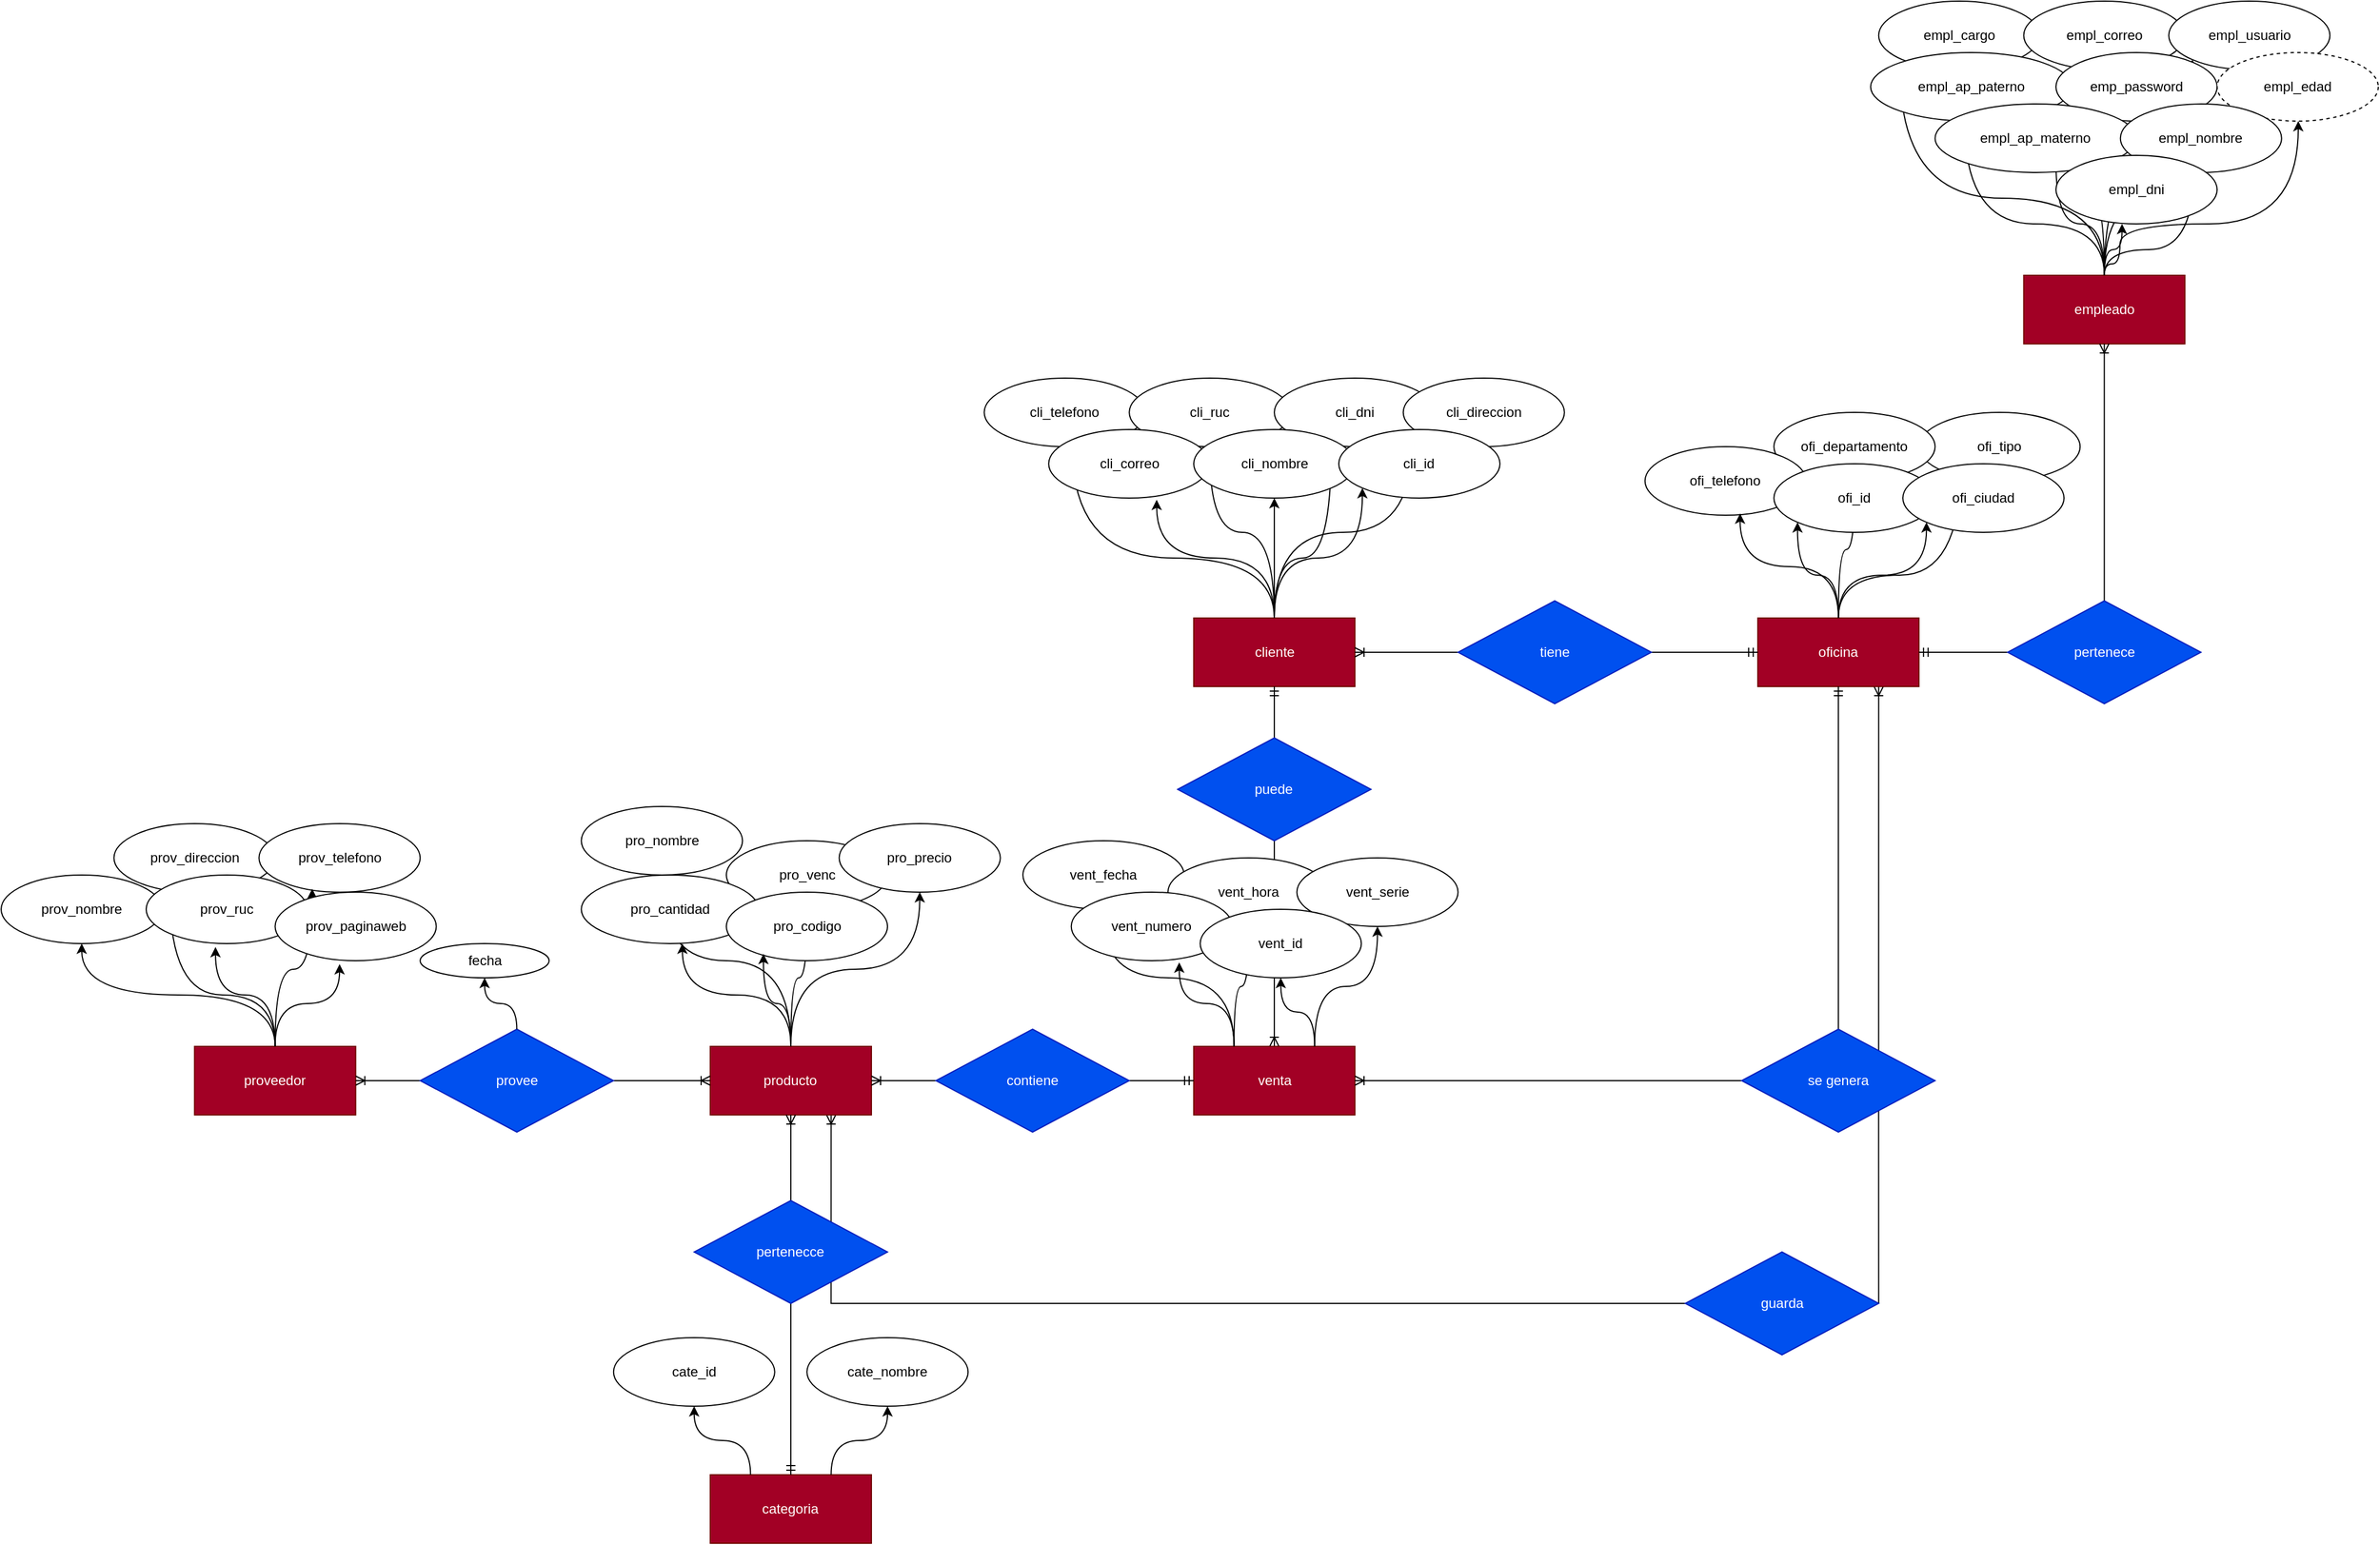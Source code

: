 <mxfile version="13.5.9" type="github">
  <diagram id="CTpA0QTXxDnQQ8EtdJ9_" name="Page-1">
    <mxGraphModel dx="1413" dy="803" grid="1" gridSize="10" guides="1" tooltips="1" connect="1" arrows="1" fold="1" page="1" pageScale="1" pageWidth="2336" pageHeight="1654" math="0" shadow="0">
      <root>
        <mxCell id="0" />
        <mxCell id="1" parent="0" />
        <mxCell id="QlOECz-pCgplSlTq12S1-112" value="" style="group;strokeWidth=1;spacing=2;" vertex="1" connectable="0" parent="1">
          <mxGeometry x="160" y="160" width="2080" height="1350" as="geometry" />
        </mxCell>
        <mxCell id="QlOECz-pCgplSlTq12S1-31" value="" style="edgeStyle=orthogonalEdgeStyle;curved=1;rounded=0;orthogonalLoop=1;jettySize=auto;entryX=0;entryY=0;entryDx=0;entryDy=0;strokeWidth=1;spacing=2;" edge="1" parent="QlOECz-pCgplSlTq12S1-112" source="oqdKzbr62dSj7rIHaAl7-6" target="QlOECz-pCgplSlTq12S1-19">
          <mxGeometry relative="1" as="geometry" />
        </mxCell>
        <mxCell id="QlOECz-pCgplSlTq12S1-30" value="" style="edgeStyle=orthogonalEdgeStyle;curved=1;rounded=0;orthogonalLoop=1;jettySize=auto;entryX=0;entryY=0;entryDx=0;entryDy=0;strokeWidth=1;spacing=2;" edge="1" parent="QlOECz-pCgplSlTq12S1-112" source="oqdKzbr62dSj7rIHaAl7-6" target="QlOECz-pCgplSlTq12S1-22">
          <mxGeometry relative="1" as="geometry" />
        </mxCell>
        <mxCell id="QlOECz-pCgplSlTq12S1-29" value="" style="edgeStyle=orthogonalEdgeStyle;curved=1;rounded=0;orthogonalLoop=1;jettySize=auto;entryX=0.6;entryY=0.75;entryDx=0;entryDy=0;entryPerimeter=0;strokeWidth=1;spacing=2;" edge="1" parent="QlOECz-pCgplSlTq12S1-112" source="oqdKzbr62dSj7rIHaAl7-6" target="QlOECz-pCgplSlTq12S1-22">
          <mxGeometry relative="1" as="geometry" />
        </mxCell>
        <mxCell id="QlOECz-pCgplSlTq12S1-32" value="" style="edgeStyle=orthogonalEdgeStyle;curved=1;rounded=0;orthogonalLoop=1;jettySize=auto;entryX=0;entryY=0;entryDx=0;entryDy=0;strokeWidth=1;spacing=2;" edge="1" parent="QlOECz-pCgplSlTq12S1-112" source="oqdKzbr62dSj7rIHaAl7-6" target="QlOECz-pCgplSlTq12S1-20">
          <mxGeometry relative="1" as="geometry" />
        </mxCell>
        <mxCell id="QlOECz-pCgplSlTq12S1-25" value="" style="edgeStyle=orthogonalEdgeStyle;curved=1;rounded=0;orthogonalLoop=1;jettySize=auto;entryX=0.94;entryY=0.275;entryDx=0;entryDy=0;entryPerimeter=0;strokeWidth=1;spacing=2;" edge="1" parent="QlOECz-pCgplSlTq12S1-112" source="oqdKzbr62dSj7rIHaAl7-6" target="QlOECz-pCgplSlTq12S1-20">
          <mxGeometry relative="1" as="geometry" />
        </mxCell>
        <mxCell id="QlOECz-pCgplSlTq12S1-27" value="" style="edgeStyle=orthogonalEdgeStyle;curved=1;rounded=0;orthogonalLoop=1;jettySize=auto;entryX=1;entryY=0;entryDx=0;entryDy=0;strokeWidth=1;spacing=2;" edge="1" parent="QlOECz-pCgplSlTq12S1-112" source="oqdKzbr62dSj7rIHaAl7-6" target="QlOECz-pCgplSlTq12S1-24">
          <mxGeometry relative="1" as="geometry" />
        </mxCell>
        <mxCell id="QlOECz-pCgplSlTq12S1-40" value="" style="edgeStyle=orthogonalEdgeStyle;curved=1;rounded=0;orthogonalLoop=1;jettySize=auto;entryX=0.36;entryY=-0.1;entryDx=0;entryDy=0;entryPerimeter=0;strokeWidth=1;spacing=2;" edge="1" parent="QlOECz-pCgplSlTq12S1-112" source="oqdKzbr62dSj7rIHaAl7-5" target="QlOECz-pCgplSlTq12S1-39">
          <mxGeometry relative="1" as="geometry" />
        </mxCell>
        <mxCell id="QlOECz-pCgplSlTq12S1-10" value="" style="edgeStyle=orthogonalEdgeStyle;curved=1;rounded=0;orthogonalLoop=1;jettySize=auto;entryX=1;entryY=0;entryDx=0;entryDy=0;strokeWidth=1;spacing=2;" edge="1" parent="QlOECz-pCgplSlTq12S1-112" source="oqdKzbr62dSj7rIHaAl7-1" target="QlOECz-pCgplSlTq12S1-6">
          <mxGeometry relative="1" as="geometry" />
        </mxCell>
        <mxCell id="QlOECz-pCgplSlTq12S1-13" value="" style="edgeStyle=orthogonalEdgeStyle;curved=1;rounded=0;orthogonalLoop=1;jettySize=auto;entryX=0;entryY=0;entryDx=0;entryDy=0;strokeWidth=1;spacing=2;" edge="1" parent="QlOECz-pCgplSlTq12S1-112" source="oqdKzbr62dSj7rIHaAl7-1" target="QlOECz-pCgplSlTq12S1-3">
          <mxGeometry relative="1" as="geometry" />
        </mxCell>
        <mxCell id="QlOECz-pCgplSlTq12S1-78" value="" style="edgeStyle=orthogonalEdgeStyle;curved=1;rounded=0;orthogonalLoop=1;jettySize=auto;entryX=0;entryY=0;entryDx=0;entryDy=0;strokeWidth=1;spacing=2;" edge="1" parent="QlOECz-pCgplSlTq12S1-112" source="oqdKzbr62dSj7rIHaAl7-10" target="QlOECz-pCgplSlTq12S1-70">
          <mxGeometry relative="1" as="geometry" />
        </mxCell>
        <mxCell id="QlOECz-pCgplSlTq12S1-89" value="" style="edgeStyle=orthogonalEdgeStyle;curved=1;rounded=0;orthogonalLoop=1;jettySize=auto;entryX=0.5;entryY=0;entryDx=0;entryDy=0;endArrow=ERoneToMany;endFill=0;strokeWidth=1;spacing=2;" edge="1" parent="QlOECz-pCgplSlTq12S1-112" source="QlOECz-pCgplSlTq12S1-86" target="oqdKzbr62dSj7rIHaAl7-7">
          <mxGeometry relative="1" as="geometry" />
        </mxCell>
        <mxCell id="QlOECz-pCgplSlTq12S1-109" value="" style="edgeStyle=orthogonalEdgeStyle;rounded=0;orthogonalLoop=1;jettySize=auto;entryX=0.75;entryY=1;entryDx=0;entryDy=0;endArrow=ERoneToMany;endFill=0;exitX=1;exitY=0.5;exitDx=0;exitDy=0;strokeWidth=1;spacing=2;" edge="1" parent="QlOECz-pCgplSlTq12S1-112" source="QlOECz-pCgplSlTq12S1-106" target="oqdKzbr62dSj7rIHaAl7-5">
          <mxGeometry relative="1" as="geometry">
            <Array as="points">
              <mxPoint x="1642.847" y="1005.0" />
              <mxPoint x="1642.847" y="1005.0" />
            </Array>
          </mxGeometry>
        </mxCell>
        <mxCell id="QlOECz-pCgplSlTq12S1-107" value="" style="edgeStyle=orthogonalEdgeStyle;rounded=0;orthogonalLoop=1;jettySize=auto;entryX=0.75;entryY=1;entryDx=0;entryDy=0;endArrow=ERoneToMany;endFill=0;strokeWidth=1;spacing=2;" edge="1" parent="QlOECz-pCgplSlTq12S1-112" source="QlOECz-pCgplSlTq12S1-106" target="oqdKzbr62dSj7rIHaAl7-8">
          <mxGeometry relative="1" as="geometry" />
        </mxCell>
        <mxCell id="QlOECz-pCgplSlTq12S1-71" value="prov_direccion" style="ellipse;whiteSpace=wrap;align=center;strokeWidth=1;spacing=2;" vertex="1" parent="QlOECz-pCgplSlTq12S1-112">
          <mxGeometry x="98.712" y="720.0" width="141.017" height="60.0" as="geometry" />
        </mxCell>
        <mxCell id="oqdKzbr62dSj7rIHaAl7-1" value="cliente" style="whiteSpace=wrap;align=center;fillColor=#a20025;strokeColor=#6F0000;fontColor=#ffffff;strokeWidth=1;spacing=2;" parent="QlOECz-pCgplSlTq12S1-112" vertex="1">
          <mxGeometry x="1043.525" y="540.0" width="141.017" height="60.0" as="geometry" />
        </mxCell>
        <mxCell id="oqdKzbr62dSj7rIHaAl7-5" value="oficina" style="whiteSpace=wrap;align=center;fillColor=#a20025;strokeColor=#6F0000;fontColor=#ffffff;strokeWidth=1;spacing=2;" parent="QlOECz-pCgplSlTq12S1-112" vertex="1">
          <mxGeometry x="1537.085" y="540.0" width="141.017" height="60.0" as="geometry" />
        </mxCell>
        <mxCell id="oqdKzbr62dSj7rIHaAl7-6" value="empleado" style="whiteSpace=wrap;align=center;fillColor=#a20025;strokeColor=#6F0000;fontColor=#ffffff;strokeWidth=1;spacing=2;" parent="QlOECz-pCgplSlTq12S1-112" vertex="1">
          <mxGeometry x="1769.763" y="240.0" width="141.017" height="60.0" as="geometry" />
        </mxCell>
        <mxCell id="oqdKzbr62dSj7rIHaAl7-7" value="venta" style="whiteSpace=wrap;align=center;fillColor=#a20025;strokeColor=#6F0000;fontColor=#ffffff;strokeWidth=1;spacing=2;" parent="QlOECz-pCgplSlTq12S1-112" vertex="1">
          <mxGeometry x="1043.525" y="915.0" width="141.017" height="60.0" as="geometry" />
        </mxCell>
        <mxCell id="oqdKzbr62dSj7rIHaAl7-8" value="producto" style="whiteSpace=wrap;align=center;fillColor=#a20025;strokeColor=#6F0000;fontColor=#ffffff;strokeWidth=1;spacing=2;" parent="QlOECz-pCgplSlTq12S1-112" vertex="1">
          <mxGeometry x="620.475" y="915.0" width="141.017" height="60.0" as="geometry" />
        </mxCell>
        <mxCell id="oqdKzbr62dSj7rIHaAl7-9" value="categoria" style="whiteSpace=wrap;align=center;fillColor=#a20025;strokeColor=#6F0000;fontColor=#ffffff;strokeWidth=1;spacing=2;" parent="QlOECz-pCgplSlTq12S1-112" vertex="1">
          <mxGeometry x="620.475" y="1290.0" width="141.017" height="60.0" as="geometry" />
        </mxCell>
        <mxCell id="oqdKzbr62dSj7rIHaAl7-10" value="proveedor" style="whiteSpace=wrap;align=center;fillColor=#a20025;strokeColor=#6F0000;fontColor=#ffffff;strokeWidth=1;spacing=2;" parent="QlOECz-pCgplSlTq12S1-112" vertex="1">
          <mxGeometry x="169.22" y="915.0" width="141.017" height="60.0" as="geometry" />
        </mxCell>
        <mxCell id="QlOECz-pCgplSlTq12S1-1" value="cli_telefono" style="ellipse;whiteSpace=wrap;align=center;strokeWidth=1;spacing=2;" vertex="1" parent="QlOECz-pCgplSlTq12S1-112">
          <mxGeometry x="860.203" y="330.0" width="141.017" height="60.0" as="geometry" />
        </mxCell>
        <mxCell id="QlOECz-pCgplSlTq12S1-2" value="cli_ruc" style="ellipse;whiteSpace=wrap;align=center;strokeWidth=1;spacing=2;" vertex="1" parent="QlOECz-pCgplSlTq12S1-112">
          <mxGeometry x="987.119" y="330.0" width="141.017" height="60.0" as="geometry" />
        </mxCell>
        <mxCell id="QlOECz-pCgplSlTq12S1-12" value="" style="edgeStyle=orthogonalEdgeStyle;curved=1;rounded=0;orthogonalLoop=1;jettySize=auto;strokeWidth=1;spacing=2;" edge="1" parent="QlOECz-pCgplSlTq12S1-112" source="oqdKzbr62dSj7rIHaAl7-1" target="QlOECz-pCgplSlTq12S1-2">
          <mxGeometry relative="1" as="geometry" />
        </mxCell>
        <mxCell id="QlOECz-pCgplSlTq12S1-3" value="cli_correo" style="ellipse;whiteSpace=wrap;align=center;strokeWidth=1;spacing=2;" vertex="1" parent="QlOECz-pCgplSlTq12S1-112">
          <mxGeometry x="916.61" y="375.0" width="141.017" height="60.0" as="geometry" />
        </mxCell>
        <mxCell id="QlOECz-pCgplSlTq12S1-14" value="" style="edgeStyle=orthogonalEdgeStyle;curved=1;rounded=0;orthogonalLoop=1;jettySize=auto;entryX=0.67;entryY=1.025;entryDx=0;entryDy=0;entryPerimeter=0;strokeWidth=1;spacing=2;" edge="1" parent="QlOECz-pCgplSlTq12S1-112" source="oqdKzbr62dSj7rIHaAl7-1" target="QlOECz-pCgplSlTq12S1-3">
          <mxGeometry relative="1" as="geometry" />
        </mxCell>
        <mxCell id="QlOECz-pCgplSlTq12S1-4" value="cli_dni" style="ellipse;whiteSpace=wrap;align=center;strokeWidth=1;spacing=2;" vertex="1" parent="QlOECz-pCgplSlTq12S1-112">
          <mxGeometry x="1114.034" y="330.0" width="141.017" height="60.0" as="geometry" />
        </mxCell>
        <mxCell id="QlOECz-pCgplSlTq12S1-8" value="" style="edgeStyle=orthogonalEdgeStyle;rounded=0;orthogonalLoop=1;jettySize=auto;entryX=1;entryY=1;entryDx=0;entryDy=0;curved=1;strokeWidth=1;spacing=2;" edge="1" parent="QlOECz-pCgplSlTq12S1-112" source="oqdKzbr62dSj7rIHaAl7-1" target="QlOECz-pCgplSlTq12S1-4">
          <mxGeometry relative="1" as="geometry" />
        </mxCell>
        <mxCell id="QlOECz-pCgplSlTq12S1-5" value="cli_direccion" style="ellipse;whiteSpace=wrap;align=center;strokeWidth=1;spacing=2;" vertex="1" parent="QlOECz-pCgplSlTq12S1-112">
          <mxGeometry x="1226.847" y="330.0" width="141.017" height="60.0" as="geometry" />
        </mxCell>
        <mxCell id="QlOECz-pCgplSlTq12S1-6" value="cli_nombre" style="ellipse;whiteSpace=wrap;align=center;strokeWidth=1;spacing=2;" vertex="1" parent="QlOECz-pCgplSlTq12S1-112">
          <mxGeometry x="1043.525" y="375.0" width="141.017" height="60.0" as="geometry" />
        </mxCell>
        <mxCell id="QlOECz-pCgplSlTq12S1-11" value="" style="edgeStyle=orthogonalEdgeStyle;curved=1;rounded=0;orthogonalLoop=1;jettySize=auto;entryX=0.5;entryY=1;entryDx=0;entryDy=0;strokeWidth=1;spacing=2;" edge="1" parent="QlOECz-pCgplSlTq12S1-112" source="oqdKzbr62dSj7rIHaAl7-1" target="QlOECz-pCgplSlTq12S1-6">
          <mxGeometry relative="1" as="geometry" />
        </mxCell>
        <mxCell id="QlOECz-pCgplSlTq12S1-7" value="cli_id" style="ellipse;whiteSpace=wrap;align=center;strokeWidth=1;spacing=2;" vertex="1" parent="QlOECz-pCgplSlTq12S1-112">
          <mxGeometry x="1170.441" y="375.0" width="141.017" height="60.0" as="geometry" />
        </mxCell>
        <mxCell id="QlOECz-pCgplSlTq12S1-9" value="" style="edgeStyle=orthogonalEdgeStyle;curved=1;rounded=0;orthogonalLoop=1;jettySize=auto;entryX=0;entryY=1;entryDx=0;entryDy=0;strokeWidth=1;spacing=2;" edge="1" parent="QlOECz-pCgplSlTq12S1-112" source="oqdKzbr62dSj7rIHaAl7-1" target="QlOECz-pCgplSlTq12S1-7">
          <mxGeometry relative="1" as="geometry" />
        </mxCell>
        <mxCell id="QlOECz-pCgplSlTq12S1-16" value="empl_cargo" style="ellipse;whiteSpace=wrap;align=center;strokeWidth=1;spacing=2;" vertex="1" parent="QlOECz-pCgplSlTq12S1-112">
          <mxGeometry x="1642.847" width="141.017" height="60.0" as="geometry" />
        </mxCell>
        <mxCell id="QlOECz-pCgplSlTq12S1-17" value="empl_correo" style="ellipse;whiteSpace=wrap;align=center;strokeWidth=1;spacing=2;" vertex="1" parent="QlOECz-pCgplSlTq12S1-112">
          <mxGeometry x="1769.763" width="141.017" height="60.0" as="geometry" />
        </mxCell>
        <mxCell id="QlOECz-pCgplSlTq12S1-18" value="empl_usuario" style="ellipse;whiteSpace=wrap;align=center;strokeWidth=1;spacing=2;" vertex="1" parent="QlOECz-pCgplSlTq12S1-112">
          <mxGeometry x="1896.678" width="141.017" height="60.0" as="geometry" />
        </mxCell>
        <mxCell id="QlOECz-pCgplSlTq12S1-33" value="" style="edgeStyle=orthogonalEdgeStyle;curved=1;rounded=0;orthogonalLoop=1;jettySize=auto;entryX=0;entryY=1;entryDx=0;entryDy=0;exitX=0.5;exitY=0;exitDx=0;exitDy=0;strokeWidth=1;spacing=2;" edge="1" parent="QlOECz-pCgplSlTq12S1-112" source="oqdKzbr62dSj7rIHaAl7-6" target="QlOECz-pCgplSlTq12S1-18">
          <mxGeometry relative="1" as="geometry" />
        </mxCell>
        <mxCell id="QlOECz-pCgplSlTq12S1-19" value="empl_ap_paterno" style="ellipse;whiteSpace=wrap;align=center;strokeWidth=1;spacing=2;" vertex="1" parent="QlOECz-pCgplSlTq12S1-112">
          <mxGeometry x="1635.797" y="45.0" width="176.271" height="60.0" as="geometry" />
        </mxCell>
        <mxCell id="QlOECz-pCgplSlTq12S1-20" value="emp_password" style="ellipse;whiteSpace=wrap;align=center;strokeWidth=1;spacing=2;" vertex="1" parent="QlOECz-pCgplSlTq12S1-112">
          <mxGeometry x="1797.966" y="45.0" width="141.017" height="60.0" as="geometry" />
        </mxCell>
        <mxCell id="QlOECz-pCgplSlTq12S1-21" value="empl_edad" style="ellipse;whiteSpace=wrap;align=center;dashed=1;strokeWidth=1;spacing=2;" vertex="1" parent="QlOECz-pCgplSlTq12S1-112">
          <mxGeometry x="1938.983" y="45.0" width="141.017" height="60.0" as="geometry" />
        </mxCell>
        <mxCell id="QlOECz-pCgplSlTq12S1-26" value="" style="edgeStyle=orthogonalEdgeStyle;curved=1;rounded=0;orthogonalLoop=1;jettySize=auto;exitX=0.5;exitY=0;exitDx=0;exitDy=0;strokeWidth=1;spacing=2;" edge="1" parent="QlOECz-pCgplSlTq12S1-112" source="oqdKzbr62dSj7rIHaAl7-6" target="QlOECz-pCgplSlTq12S1-21">
          <mxGeometry relative="1" as="geometry">
            <mxPoint x="1854.373" y="240.0" as="sourcePoint" />
            <Array as="points">
              <mxPoint x="1840" y="230" />
              <mxPoint x="1854" y="230" />
              <mxPoint x="1854" y="195" />
              <mxPoint x="2010" y="195" />
            </Array>
          </mxGeometry>
        </mxCell>
        <mxCell id="QlOECz-pCgplSlTq12S1-22" value="empl_ap_materno" style="ellipse;whiteSpace=wrap;align=center;strokeWidth=1;spacing=2;" vertex="1" parent="QlOECz-pCgplSlTq12S1-112">
          <mxGeometry x="1692.203" y="90.0" width="176.271" height="60.0" as="geometry" />
        </mxCell>
        <mxCell id="QlOECz-pCgplSlTq12S1-23" value="empl_nombre" style="ellipse;whiteSpace=wrap;align=center;strokeWidth=1;spacing=2;" vertex="1" parent="QlOECz-pCgplSlTq12S1-112">
          <mxGeometry x="1854.373" y="90.0" width="141.017" height="60.0" as="geometry" />
        </mxCell>
        <mxCell id="QlOECz-pCgplSlTq12S1-24" value="empl_dni" style="ellipse;whiteSpace=wrap;align=center;strokeWidth=1;spacing=2;" vertex="1" parent="QlOECz-pCgplSlTq12S1-112">
          <mxGeometry x="1797.966" y="135.0" width="141.017" height="60.0" as="geometry" />
        </mxCell>
        <mxCell id="QlOECz-pCgplSlTq12S1-28" value="" style="edgeStyle=orthogonalEdgeStyle;curved=1;rounded=0;orthogonalLoop=1;jettySize=auto;entryX=0.41;entryY=1;entryDx=0;entryDy=0;entryPerimeter=0;strokeWidth=1;spacing=2;" edge="1" parent="QlOECz-pCgplSlTq12S1-112" source="oqdKzbr62dSj7rIHaAl7-6" target="QlOECz-pCgplSlTq12S1-24">
          <mxGeometry relative="1" as="geometry" />
        </mxCell>
        <mxCell id="QlOECz-pCgplSlTq12S1-35" value="ofi_tipo" style="ellipse;whiteSpace=wrap;align=center;strokeWidth=1;spacing=2;" vertex="1" parent="QlOECz-pCgplSlTq12S1-112">
          <mxGeometry x="1678.102" y="360.0" width="141.017" height="60.0" as="geometry" />
        </mxCell>
        <mxCell id="QlOECz-pCgplSlTq12S1-36" value="ofi_departamento" style="ellipse;whiteSpace=wrap;align=center;strokeWidth=1;spacing=2;" vertex="1" parent="QlOECz-pCgplSlTq12S1-112">
          <mxGeometry x="1551.186" y="360.0" width="141.017" height="60.0" as="geometry" />
        </mxCell>
        <mxCell id="QlOECz-pCgplSlTq12S1-42" value="" style="edgeStyle=orthogonalEdgeStyle;curved=1;rounded=0;orthogonalLoop=1;jettySize=auto;strokeWidth=1;spacing=2;" edge="1" parent="QlOECz-pCgplSlTq12S1-112" source="oqdKzbr62dSj7rIHaAl7-5" target="QlOECz-pCgplSlTq12S1-36">
          <mxGeometry relative="1" as="geometry" />
        </mxCell>
        <mxCell id="QlOECz-pCgplSlTq12S1-37" value="ofi_telefono" style="ellipse;whiteSpace=wrap;align=center;strokeWidth=1;spacing=2;" vertex="1" parent="QlOECz-pCgplSlTq12S1-112">
          <mxGeometry x="1438.373" y="390.0" width="141.017" height="60.0" as="geometry" />
        </mxCell>
        <mxCell id="QlOECz-pCgplSlTq12S1-44" value="" style="edgeStyle=orthogonalEdgeStyle;curved=1;rounded=0;orthogonalLoop=1;jettySize=auto;entryX=0.59;entryY=0.975;entryDx=0;entryDy=0;entryPerimeter=0;strokeWidth=1;spacing=2;" edge="1" parent="QlOECz-pCgplSlTq12S1-112" source="oqdKzbr62dSj7rIHaAl7-5" target="QlOECz-pCgplSlTq12S1-37">
          <mxGeometry relative="1" as="geometry" />
        </mxCell>
        <mxCell id="QlOECz-pCgplSlTq12S1-38" value="ofi_id" style="ellipse;whiteSpace=wrap;align=center;strokeWidth=1;spacing=2;" vertex="1" parent="QlOECz-pCgplSlTq12S1-112">
          <mxGeometry x="1551.186" y="405.0" width="141.017" height="60.0" as="geometry" />
        </mxCell>
        <mxCell id="QlOECz-pCgplSlTq12S1-43" value="" style="edgeStyle=orthogonalEdgeStyle;curved=1;rounded=0;orthogonalLoop=1;jettySize=auto;entryX=0;entryY=1;entryDx=0;entryDy=0;strokeWidth=1;spacing=2;" edge="1" parent="QlOECz-pCgplSlTq12S1-112" source="oqdKzbr62dSj7rIHaAl7-5" target="QlOECz-pCgplSlTq12S1-38">
          <mxGeometry relative="1" as="geometry" />
        </mxCell>
        <mxCell id="QlOECz-pCgplSlTq12S1-39" value="ofi_ciudad" style="ellipse;whiteSpace=wrap;align=center;strokeWidth=1;spacing=2;" vertex="1" parent="QlOECz-pCgplSlTq12S1-112">
          <mxGeometry x="1664.0" y="405.0" width="141.017" height="60.0" as="geometry" />
        </mxCell>
        <mxCell id="QlOECz-pCgplSlTq12S1-41" value="" style="edgeStyle=orthogonalEdgeStyle;curved=1;rounded=0;orthogonalLoop=1;jettySize=auto;entryX=0;entryY=1;entryDx=0;entryDy=0;strokeWidth=1;spacing=2;" edge="1" parent="QlOECz-pCgplSlTq12S1-112" source="oqdKzbr62dSj7rIHaAl7-5" target="QlOECz-pCgplSlTq12S1-39">
          <mxGeometry relative="1" as="geometry" />
        </mxCell>
        <mxCell id="QlOECz-pCgplSlTq12S1-45" value="vent_fecha" style="ellipse;whiteSpace=wrap;align=center;strokeWidth=1;spacing=2;" vertex="1" parent="QlOECz-pCgplSlTq12S1-112">
          <mxGeometry x="894.047" y="735.0" width="141.017" height="60.0" as="geometry" />
        </mxCell>
        <mxCell id="QlOECz-pCgplSlTq12S1-53" value="" style="edgeStyle=orthogonalEdgeStyle;curved=1;rounded=0;orthogonalLoop=1;jettySize=auto;exitX=0.25;exitY=0;exitDx=0;exitDy=0;strokeWidth=1;spacing=2;" edge="1" parent="QlOECz-pCgplSlTq12S1-112" source="oqdKzbr62dSj7rIHaAl7-7" target="QlOECz-pCgplSlTq12S1-45">
          <mxGeometry relative="1" as="geometry" />
        </mxCell>
        <mxCell id="QlOECz-pCgplSlTq12S1-46" value="vent_hora" style="ellipse;whiteSpace=wrap;align=center;strokeWidth=1;spacing=2;" vertex="1" parent="QlOECz-pCgplSlTq12S1-112">
          <mxGeometry x="1020.963" y="750.0" width="141.017" height="60.0" as="geometry" />
        </mxCell>
        <mxCell id="QlOECz-pCgplSlTq12S1-51" value="" style="edgeStyle=orthogonalEdgeStyle;curved=1;rounded=0;orthogonalLoop=1;jettySize=auto;exitX=0.25;exitY=0;exitDx=0;exitDy=0;strokeWidth=1;spacing=2;" edge="1" parent="QlOECz-pCgplSlTq12S1-112" source="oqdKzbr62dSj7rIHaAl7-7" target="QlOECz-pCgplSlTq12S1-46">
          <mxGeometry relative="1" as="geometry" />
        </mxCell>
        <mxCell id="QlOECz-pCgplSlTq12S1-47" value="vent_serie" style="ellipse;whiteSpace=wrap;align=center;strokeWidth=1;spacing=2;" vertex="1" parent="QlOECz-pCgplSlTq12S1-112">
          <mxGeometry x="1133.776" y="750.0" width="141.017" height="60.0" as="geometry" />
        </mxCell>
        <mxCell id="QlOECz-pCgplSlTq12S1-50" value="" style="edgeStyle=orthogonalEdgeStyle;curved=1;rounded=0;orthogonalLoop=1;jettySize=auto;exitX=0.75;exitY=0;exitDx=0;exitDy=0;strokeWidth=1;spacing=2;" edge="1" parent="QlOECz-pCgplSlTq12S1-112" source="oqdKzbr62dSj7rIHaAl7-7" target="QlOECz-pCgplSlTq12S1-47">
          <mxGeometry relative="1" as="geometry" />
        </mxCell>
        <mxCell id="QlOECz-pCgplSlTq12S1-48" value="vent_numero" style="ellipse;whiteSpace=wrap;align=center;strokeWidth=1;spacing=2;" vertex="1" parent="QlOECz-pCgplSlTq12S1-112">
          <mxGeometry x="936.353" y="780.0" width="141.017" height="60.0" as="geometry" />
        </mxCell>
        <mxCell id="QlOECz-pCgplSlTq12S1-54" value="" style="edgeStyle=orthogonalEdgeStyle;curved=1;rounded=0;orthogonalLoop=1;jettySize=auto;entryX=0.67;entryY=1.025;entryDx=0;entryDy=0;entryPerimeter=0;exitX=0.25;exitY=0;exitDx=0;exitDy=0;strokeWidth=1;spacing=2;" edge="1" parent="QlOECz-pCgplSlTq12S1-112" source="oqdKzbr62dSj7rIHaAl7-7" target="QlOECz-pCgplSlTq12S1-48">
          <mxGeometry relative="1" as="geometry">
            <mxPoint x="1030.834" y="915.0" as="sourcePoint" />
          </mxGeometry>
        </mxCell>
        <mxCell id="QlOECz-pCgplSlTq12S1-49" value="vent_id" style="ellipse;whiteSpace=wrap;align=center;strokeWidth=1;spacing=2;" vertex="1" parent="QlOECz-pCgplSlTq12S1-112">
          <mxGeometry x="1049.166" y="795.0" width="141.017" height="60.0" as="geometry" />
        </mxCell>
        <mxCell id="QlOECz-pCgplSlTq12S1-52" value="" style="edgeStyle=orthogonalEdgeStyle;curved=1;rounded=0;orthogonalLoop=1;jettySize=auto;exitX=0.75;exitY=0;exitDx=0;exitDy=0;strokeWidth=1;spacing=2;" edge="1" parent="QlOECz-pCgplSlTq12S1-112" source="oqdKzbr62dSj7rIHaAl7-7" target="QlOECz-pCgplSlTq12S1-49">
          <mxGeometry relative="1" as="geometry" />
        </mxCell>
        <mxCell id="QlOECz-pCgplSlTq12S1-55" value="pro_nombre" style="ellipse;whiteSpace=wrap;align=center;strokeWidth=1;spacing=2;" vertex="1" parent="QlOECz-pCgplSlTq12S1-112">
          <mxGeometry x="507.661" y="705.0" width="141.017" height="60.0" as="geometry" />
        </mxCell>
        <mxCell id="QlOECz-pCgplSlTq12S1-64" value="" style="edgeStyle=orthogonalEdgeStyle;curved=1;rounded=0;orthogonalLoop=1;jettySize=auto;strokeWidth=1;spacing=2;" edge="1" parent="QlOECz-pCgplSlTq12S1-112" source="oqdKzbr62dSj7rIHaAl7-8" target="QlOECz-pCgplSlTq12S1-55">
          <mxGeometry relative="1" as="geometry" />
        </mxCell>
        <mxCell id="QlOECz-pCgplSlTq12S1-56" value="pro_venc" style="ellipse;whiteSpace=wrap;align=center;strokeWidth=1;spacing=2;" vertex="1" parent="QlOECz-pCgplSlTq12S1-112">
          <mxGeometry x="634.576" y="735.0" width="141.017" height="60.0" as="geometry" />
        </mxCell>
        <mxCell id="QlOECz-pCgplSlTq12S1-61" value="" style="edgeStyle=orthogonalEdgeStyle;curved=1;rounded=0;orthogonalLoop=1;jettySize=auto;strokeWidth=1;spacing=2;" edge="1" parent="QlOECz-pCgplSlTq12S1-112" source="oqdKzbr62dSj7rIHaAl7-8" target="QlOECz-pCgplSlTq12S1-56">
          <mxGeometry relative="1" as="geometry" />
        </mxCell>
        <mxCell id="QlOECz-pCgplSlTq12S1-57" value="pro_cantidad" style="ellipse;whiteSpace=wrap;align=center;strokeWidth=1;spacing=2;" vertex="1" parent="QlOECz-pCgplSlTq12S1-112">
          <mxGeometry x="507.661" y="765.0" width="155.119" height="60.0" as="geometry" />
        </mxCell>
        <mxCell id="QlOECz-pCgplSlTq12S1-63" value="" style="edgeStyle=orthogonalEdgeStyle;curved=1;rounded=0;orthogonalLoop=1;jettySize=auto;entryX=0.57;entryY=1;entryDx=0;entryDy=0;entryPerimeter=0;strokeWidth=1;spacing=2;" edge="1" parent="QlOECz-pCgplSlTq12S1-112" source="oqdKzbr62dSj7rIHaAl7-8" target="QlOECz-pCgplSlTq12S1-57">
          <mxGeometry relative="1" as="geometry" />
        </mxCell>
        <mxCell id="QlOECz-pCgplSlTq12S1-58" value="pro_precio" style="ellipse;whiteSpace=wrap;align=center;strokeWidth=1;spacing=2;" vertex="1" parent="QlOECz-pCgplSlTq12S1-112">
          <mxGeometry x="733.288" y="720.0" width="141.017" height="60.0" as="geometry" />
        </mxCell>
        <mxCell id="QlOECz-pCgplSlTq12S1-60" value="" style="edgeStyle=orthogonalEdgeStyle;curved=1;rounded=0;orthogonalLoop=1;jettySize=auto;strokeWidth=1;spacing=2;" edge="1" parent="QlOECz-pCgplSlTq12S1-112" source="oqdKzbr62dSj7rIHaAl7-8" target="QlOECz-pCgplSlTq12S1-58">
          <mxGeometry relative="1" as="geometry" />
        </mxCell>
        <mxCell id="QlOECz-pCgplSlTq12S1-59" value="pro_codigo" style="ellipse;whiteSpace=wrap;align=center;strokeWidth=1;spacing=2;" vertex="1" parent="QlOECz-pCgplSlTq12S1-112">
          <mxGeometry x="634.576" y="780.0" width="141.017" height="60.0" as="geometry" />
        </mxCell>
        <mxCell id="QlOECz-pCgplSlTq12S1-62" value="" style="edgeStyle=orthogonalEdgeStyle;curved=1;rounded=0;orthogonalLoop=1;jettySize=auto;entryX=0.23;entryY=0.9;entryDx=0;entryDy=0;entryPerimeter=0;strokeWidth=1;spacing=2;" edge="1" parent="QlOECz-pCgplSlTq12S1-112" source="oqdKzbr62dSj7rIHaAl7-8" target="QlOECz-pCgplSlTq12S1-59">
          <mxGeometry relative="1" as="geometry" />
        </mxCell>
        <mxCell id="QlOECz-pCgplSlTq12S1-65" value="cate_nombre" style="ellipse;whiteSpace=wrap;align=center;strokeWidth=1;spacing=2;" vertex="1" parent="QlOECz-pCgplSlTq12S1-112">
          <mxGeometry x="705.085" y="1170.0" width="141.017" height="60.0" as="geometry" />
        </mxCell>
        <mxCell id="QlOECz-pCgplSlTq12S1-67" value="" style="edgeStyle=orthogonalEdgeStyle;curved=1;rounded=0;orthogonalLoop=1;jettySize=auto;entryX=0.5;entryY=1;entryDx=0;entryDy=0;exitX=0.75;exitY=0;exitDx=0;exitDy=0;strokeWidth=1;spacing=2;" edge="1" parent="QlOECz-pCgplSlTq12S1-112" source="oqdKzbr62dSj7rIHaAl7-9" target="QlOECz-pCgplSlTq12S1-65">
          <mxGeometry relative="1" as="geometry" />
        </mxCell>
        <mxCell id="QlOECz-pCgplSlTq12S1-66" value="cate_id" style="ellipse;whiteSpace=wrap;align=center;strokeWidth=1;spacing=2;" vertex="1" parent="QlOECz-pCgplSlTq12S1-112">
          <mxGeometry x="535.864" y="1170.0" width="141.017" height="60.0" as="geometry" />
        </mxCell>
        <mxCell id="QlOECz-pCgplSlTq12S1-68" value="" style="edgeStyle=orthogonalEdgeStyle;curved=1;rounded=0;orthogonalLoop=1;jettySize=auto;entryX=0.5;entryY=1;entryDx=0;entryDy=0;exitX=0.25;exitY=0;exitDx=0;exitDy=0;strokeWidth=1;spacing=2;" edge="1" parent="QlOECz-pCgplSlTq12S1-112" source="oqdKzbr62dSj7rIHaAl7-9" target="QlOECz-pCgplSlTq12S1-66">
          <mxGeometry relative="1" as="geometry" />
        </mxCell>
        <mxCell id="QlOECz-pCgplSlTq12S1-69" value="prov_nombre" style="ellipse;whiteSpace=wrap;align=center;strokeWidth=1;spacing=2;" vertex="1" parent="QlOECz-pCgplSlTq12S1-112">
          <mxGeometry y="765.0" width="141.017" height="60.0" as="geometry" />
        </mxCell>
        <mxCell id="QlOECz-pCgplSlTq12S1-77" value="" style="edgeStyle=orthogonalEdgeStyle;curved=1;rounded=0;orthogonalLoop=1;jettySize=auto;entryX=0.5;entryY=1;entryDx=0;entryDy=0;exitX=0.5;exitY=0;exitDx=0;exitDy=0;strokeWidth=1;spacing=2;" edge="1" parent="QlOECz-pCgplSlTq12S1-112" source="oqdKzbr62dSj7rIHaAl7-10" target="QlOECz-pCgplSlTq12S1-69">
          <mxGeometry relative="1" as="geometry" />
        </mxCell>
        <mxCell id="QlOECz-pCgplSlTq12S1-70" value="prov_ruc" style="ellipse;whiteSpace=wrap;align=center;strokeWidth=1;spacing=2;" vertex="1" parent="QlOECz-pCgplSlTq12S1-112">
          <mxGeometry x="126.915" y="765.0" width="141.017" height="60.0" as="geometry" />
        </mxCell>
        <mxCell id="QlOECz-pCgplSlTq12S1-76" value="" style="edgeStyle=orthogonalEdgeStyle;curved=1;rounded=0;orthogonalLoop=1;jettySize=auto;entryX=0.43;entryY=1.05;entryDx=0;entryDy=0;entryPerimeter=0;strokeWidth=1;spacing=2;" edge="1" parent="QlOECz-pCgplSlTq12S1-112" source="oqdKzbr62dSj7rIHaAl7-10" target="QlOECz-pCgplSlTq12S1-70">
          <mxGeometry relative="1" as="geometry" />
        </mxCell>
        <mxCell id="QlOECz-pCgplSlTq12S1-72" value="prov_telefono" style="ellipse;whiteSpace=wrap;align=center;strokeWidth=1;spacing=2;" vertex="1" parent="QlOECz-pCgplSlTq12S1-112">
          <mxGeometry x="225.627" y="720.0" width="141.017" height="60.0" as="geometry" />
        </mxCell>
        <mxCell id="QlOECz-pCgplSlTq12S1-74" value="" style="edgeStyle=orthogonalEdgeStyle;curved=1;rounded=0;orthogonalLoop=1;jettySize=auto;entryX=0.33;entryY=0.95;entryDx=0;entryDy=0;entryPerimeter=0;strokeWidth=1;spacing=2;" edge="1" parent="QlOECz-pCgplSlTq12S1-112" source="oqdKzbr62dSj7rIHaAl7-10" target="QlOECz-pCgplSlTq12S1-72">
          <mxGeometry relative="1" as="geometry" />
        </mxCell>
        <mxCell id="QlOECz-pCgplSlTq12S1-73" value="prov_paginaweb" style="ellipse;whiteSpace=wrap;align=center;strokeWidth=1;spacing=2;" vertex="1" parent="QlOECz-pCgplSlTq12S1-112">
          <mxGeometry x="239.729" y="780.0" width="141.017" height="60.0" as="geometry" />
        </mxCell>
        <mxCell id="QlOECz-pCgplSlTq12S1-75" value="" style="edgeStyle=orthogonalEdgeStyle;curved=1;rounded=0;orthogonalLoop=1;jettySize=auto;entryX=0.4;entryY=1.05;entryDx=0;entryDy=0;entryPerimeter=0;strokeWidth=1;spacing=2;" edge="1" parent="QlOECz-pCgplSlTq12S1-112" source="oqdKzbr62dSj7rIHaAl7-10" target="QlOECz-pCgplSlTq12S1-73">
          <mxGeometry relative="1" as="geometry" />
        </mxCell>
        <mxCell id="QlOECz-pCgplSlTq12S1-81" value="" style="edgeStyle=orthogonalEdgeStyle;curved=1;rounded=0;orthogonalLoop=1;jettySize=auto;entryX=0;entryY=0.5;entryDx=0;entryDy=0;endArrow=ERmandOne;endFill=0;strokeWidth=1;spacing=2;" edge="1" parent="QlOECz-pCgplSlTq12S1-112" source="QlOECz-pCgplSlTq12S1-80" target="oqdKzbr62dSj7rIHaAl7-5">
          <mxGeometry relative="1" as="geometry" />
        </mxCell>
        <mxCell id="QlOECz-pCgplSlTq12S1-82" value="" style="edgeStyle=orthogonalEdgeStyle;curved=1;rounded=0;orthogonalLoop=1;jettySize=auto;exitX=0;exitY=0.5;exitDx=0;exitDy=0;entryX=1;entryY=0.5;entryDx=0;entryDy=0;endArrow=ERoneToMany;endFill=0;strokeWidth=1;spacing=2;" edge="1" parent="QlOECz-pCgplSlTq12S1-112" source="QlOECz-pCgplSlTq12S1-80" target="oqdKzbr62dSj7rIHaAl7-1">
          <mxGeometry relative="1" as="geometry" />
        </mxCell>
        <mxCell id="QlOECz-pCgplSlTq12S1-80" value="tiene" style="shape=rhombus;perimeter=rhombusPerimeter;whiteSpace=wrap;align=center;fillColor=#0050ef;strokeColor=#001DBC;fontColor=#ffffff;strokeWidth=1;spacing=2;" vertex="1" parent="QlOECz-pCgplSlTq12S1-112">
          <mxGeometry x="1274.793" y="525.0" width="169.22" height="90.0" as="geometry" />
        </mxCell>
        <mxCell id="QlOECz-pCgplSlTq12S1-84" value="" style="edgeStyle=orthogonalEdgeStyle;curved=1;rounded=0;orthogonalLoop=1;jettySize=auto;entryX=1;entryY=0.5;entryDx=0;entryDy=0;endArrow=ERmandOne;endFill=0;strokeWidth=1;spacing=2;" edge="1" parent="QlOECz-pCgplSlTq12S1-112" source="QlOECz-pCgplSlTq12S1-83" target="oqdKzbr62dSj7rIHaAl7-5">
          <mxGeometry relative="1" as="geometry" />
        </mxCell>
        <mxCell id="QlOECz-pCgplSlTq12S1-85" value="" style="edgeStyle=orthogonalEdgeStyle;curved=1;rounded=0;orthogonalLoop=1;jettySize=auto;entryX=0.5;entryY=1;entryDx=0;entryDy=0;endArrow=ERoneToMany;endFill=0;strokeWidth=1;spacing=2;" edge="1" parent="QlOECz-pCgplSlTq12S1-112" source="QlOECz-pCgplSlTq12S1-83" target="oqdKzbr62dSj7rIHaAl7-6">
          <mxGeometry relative="1" as="geometry" />
        </mxCell>
        <mxCell id="QlOECz-pCgplSlTq12S1-83" value="pertenece" style="shape=rhombus;perimeter=rhombusPerimeter;whiteSpace=wrap;align=center;fillColor=#0050ef;strokeColor=#001DBC;fontColor=#ffffff;strokeWidth=1;spacing=2;" vertex="1" parent="QlOECz-pCgplSlTq12S1-112">
          <mxGeometry x="1755.661" y="525.0" width="169.22" height="90.0" as="geometry" />
        </mxCell>
        <mxCell id="QlOECz-pCgplSlTq12S1-88" value="" style="edgeStyle=orthogonalEdgeStyle;curved=1;rounded=0;orthogonalLoop=1;jettySize=auto;entryX=0.5;entryY=1;entryDx=0;entryDy=0;endArrow=ERmandOne;endFill=0;strokeWidth=1;spacing=2;" edge="1" parent="QlOECz-pCgplSlTq12S1-112" source="QlOECz-pCgplSlTq12S1-86" target="oqdKzbr62dSj7rIHaAl7-1">
          <mxGeometry relative="1" as="geometry" />
        </mxCell>
        <mxCell id="QlOECz-pCgplSlTq12S1-86" value="puede" style="shape=rhombus;perimeter=rhombusPerimeter;whiteSpace=wrap;align=center;fillColor=#0050ef;strokeColor=#001DBC;fontColor=#ffffff;strokeWidth=1;spacing=2;" vertex="1" parent="QlOECz-pCgplSlTq12S1-112">
          <mxGeometry x="1029.424" y="645.0" width="169.22" height="90.0" as="geometry" />
        </mxCell>
        <mxCell id="QlOECz-pCgplSlTq12S1-92" value="" style="edgeStyle=orthogonalEdgeStyle;curved=1;rounded=0;orthogonalLoop=1;jettySize=auto;exitX=1;exitY=0.5;exitDx=0;exitDy=0;endArrow=ERmandOne;endFill=0;entryX=0;entryY=0.5;entryDx=0;entryDy=0;strokeWidth=1;spacing=2;" edge="1" parent="QlOECz-pCgplSlTq12S1-112" source="QlOECz-pCgplSlTq12S1-91" target="oqdKzbr62dSj7rIHaAl7-7">
          <mxGeometry relative="1" as="geometry">
            <mxPoint x="973.017" y="945.0" as="targetPoint" />
          </mxGeometry>
        </mxCell>
        <mxCell id="QlOECz-pCgplSlTq12S1-93" value="" style="edgeStyle=orthogonalEdgeStyle;curved=1;rounded=0;orthogonalLoop=1;jettySize=auto;exitX=0;exitY=0.5;exitDx=0;exitDy=0;endArrow=ERoneToMany;endFill=0;strokeWidth=1;spacing=2;" edge="1" parent="QlOECz-pCgplSlTq12S1-112" source="QlOECz-pCgplSlTq12S1-91" target="oqdKzbr62dSj7rIHaAl7-8">
          <mxGeometry relative="1" as="geometry" />
        </mxCell>
        <mxCell id="QlOECz-pCgplSlTq12S1-91" value="contiene" style="shape=rhombus;perimeter=rhombusPerimeter;whiteSpace=wrap;align=center;fillColor=#0050ef;strokeColor=#001DBC;fontColor=#ffffff;strokeWidth=1;spacing=2;" vertex="1" parent="QlOECz-pCgplSlTq12S1-112">
          <mxGeometry x="817.898" y="900.0" width="169.22" height="90.0" as="geometry" />
        </mxCell>
        <mxCell id="QlOECz-pCgplSlTq12S1-95" value="" style="edgeStyle=orthogonalEdgeStyle;curved=1;rounded=0;orthogonalLoop=1;jettySize=auto;entryX=0;entryY=0.5;entryDx=0;entryDy=0;endArrow=ERoneToMany;endFill=0;strokeWidth=1;spacing=2;" edge="1" parent="QlOECz-pCgplSlTq12S1-112" source="QlOECz-pCgplSlTq12S1-94" target="oqdKzbr62dSj7rIHaAl7-8">
          <mxGeometry relative="1" as="geometry" />
        </mxCell>
        <mxCell id="QlOECz-pCgplSlTq12S1-96" value="" style="edgeStyle=orthogonalEdgeStyle;curved=1;rounded=0;orthogonalLoop=1;jettySize=auto;exitX=0;exitY=0.5;exitDx=0;exitDy=0;entryX=1;entryY=0.5;entryDx=0;entryDy=0;endArrow=ERoneToMany;endFill=0;strokeWidth=1;spacing=2;" edge="1" parent="QlOECz-pCgplSlTq12S1-112" source="QlOECz-pCgplSlTq12S1-94" target="oqdKzbr62dSj7rIHaAl7-10">
          <mxGeometry relative="1" as="geometry" />
        </mxCell>
        <mxCell id="QlOECz-pCgplSlTq12S1-94" value="provee" style="shape=rhombus;perimeter=rhombusPerimeter;whiteSpace=wrap;align=center;fillColor=#0050ef;strokeColor=#001DBC;fontColor=#ffffff;strokeWidth=1;spacing=2;" vertex="1" parent="QlOECz-pCgplSlTq12S1-112">
          <mxGeometry x="366.644" y="900.0" width="169.22" height="90.0" as="geometry" />
        </mxCell>
        <mxCell id="QlOECz-pCgplSlTq12S1-97" value="fecha" style="ellipse;whiteSpace=wrap;strokeWidth=1;spacing=2;" vertex="1" parent="QlOECz-pCgplSlTq12S1-112">
          <mxGeometry x="366.644" y="825.0" width="112.814" height="30.0" as="geometry" />
        </mxCell>
        <mxCell id="QlOECz-pCgplSlTq12S1-98" value="" style="edgeStyle=orthogonalEdgeStyle;curved=1;rounded=0;orthogonalLoop=1;jettySize=auto;endArrow=classic;endFill=1;strokeWidth=1;spacing=2;" edge="1" parent="QlOECz-pCgplSlTq12S1-112" source="QlOECz-pCgplSlTq12S1-94" target="QlOECz-pCgplSlTq12S1-97">
          <mxGeometry relative="1" as="geometry" />
        </mxCell>
        <mxCell id="QlOECz-pCgplSlTq12S1-100" value="" style="edgeStyle=orthogonalEdgeStyle;curved=1;rounded=0;orthogonalLoop=1;jettySize=auto;entryX=0.5;entryY=1;entryDx=0;entryDy=0;endArrow=ERoneToMany;endFill=0;strokeWidth=1;spacing=2;" edge="1" parent="QlOECz-pCgplSlTq12S1-112" source="QlOECz-pCgplSlTq12S1-99" target="oqdKzbr62dSj7rIHaAl7-8">
          <mxGeometry relative="1" as="geometry" />
        </mxCell>
        <mxCell id="QlOECz-pCgplSlTq12S1-102" value="" style="edgeStyle=orthogonalEdgeStyle;curved=1;rounded=0;orthogonalLoop=1;jettySize=auto;entryX=0.5;entryY=0;entryDx=0;entryDy=0;endArrow=ERmandOne;endFill=0;strokeWidth=1;spacing=2;" edge="1" parent="QlOECz-pCgplSlTq12S1-112" source="QlOECz-pCgplSlTq12S1-99" target="oqdKzbr62dSj7rIHaAl7-9">
          <mxGeometry relative="1" as="geometry" />
        </mxCell>
        <mxCell id="QlOECz-pCgplSlTq12S1-99" value="pertenecce" style="shape=rhombus;perimeter=rhombusPerimeter;whiteSpace=wrap;align=center;fillColor=#0050ef;strokeColor=#001DBC;fontColor=#ffffff;strokeWidth=1;spacing=2;" vertex="1" parent="QlOECz-pCgplSlTq12S1-112">
          <mxGeometry x="606.373" y="1050.0" width="169.22" height="90.0" as="geometry" />
        </mxCell>
        <mxCell id="QlOECz-pCgplSlTq12S1-104" value="" style="edgeStyle=orthogonalEdgeStyle;curved=1;rounded=0;orthogonalLoop=1;jettySize=auto;entryX=1;entryY=0.5;entryDx=0;entryDy=0;endArrow=ERoneToMany;endFill=0;strokeWidth=1;spacing=2;" edge="1" parent="QlOECz-pCgplSlTq12S1-112" source="QlOECz-pCgplSlTq12S1-103" target="oqdKzbr62dSj7rIHaAl7-7">
          <mxGeometry relative="1" as="geometry" />
        </mxCell>
        <mxCell id="QlOECz-pCgplSlTq12S1-105" value="" style="edgeStyle=orthogonalEdgeStyle;curved=1;rounded=0;orthogonalLoop=1;jettySize=auto;entryX=0.5;entryY=1;entryDx=0;entryDy=0;endArrow=ERmandOne;endFill=0;strokeWidth=1;spacing=2;" edge="1" parent="QlOECz-pCgplSlTq12S1-112" source="QlOECz-pCgplSlTq12S1-103" target="oqdKzbr62dSj7rIHaAl7-5">
          <mxGeometry relative="1" as="geometry" />
        </mxCell>
        <mxCell id="QlOECz-pCgplSlTq12S1-103" value="se genera" style="shape=rhombus;perimeter=rhombusPerimeter;whiteSpace=wrap;align=center;fillColor=#0050ef;strokeColor=#001DBC;fontColor=#ffffff;strokeWidth=1;spacing=2;" vertex="1" parent="QlOECz-pCgplSlTq12S1-112">
          <mxGeometry x="1522.983" y="900.0" width="169.22" height="90.0" as="geometry" />
        </mxCell>
        <mxCell id="QlOECz-pCgplSlTq12S1-106" value="guarda" style="shape=rhombus;perimeter=rhombusPerimeter;whiteSpace=wrap;align=center;fillColor=#0050ef;strokeColor=#001DBC;fontColor=#ffffff;strokeWidth=1;spacing=2;" vertex="1" parent="QlOECz-pCgplSlTq12S1-112">
          <mxGeometry x="1473.627" y="1095.0" width="169.22" height="90.0" as="geometry" />
        </mxCell>
      </root>
    </mxGraphModel>
  </diagram>
</mxfile>

